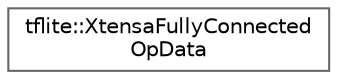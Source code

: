 digraph "Graphical Class Hierarchy"
{
 // LATEX_PDF_SIZE
  bgcolor="transparent";
  edge [fontname=Helvetica,fontsize=10,labelfontname=Helvetica,labelfontsize=10];
  node [fontname=Helvetica,fontsize=10,shape=box,height=0.2,width=0.4];
  rankdir="LR";
  Node0 [id="Node000000",label="tflite::XtensaFullyConnected\lOpData",height=0.2,width=0.4,color="grey40", fillcolor="white", style="filled",URL="$structtflite_1_1_xtensa_fully_connected_op_data.html",tooltip=" "];
}
